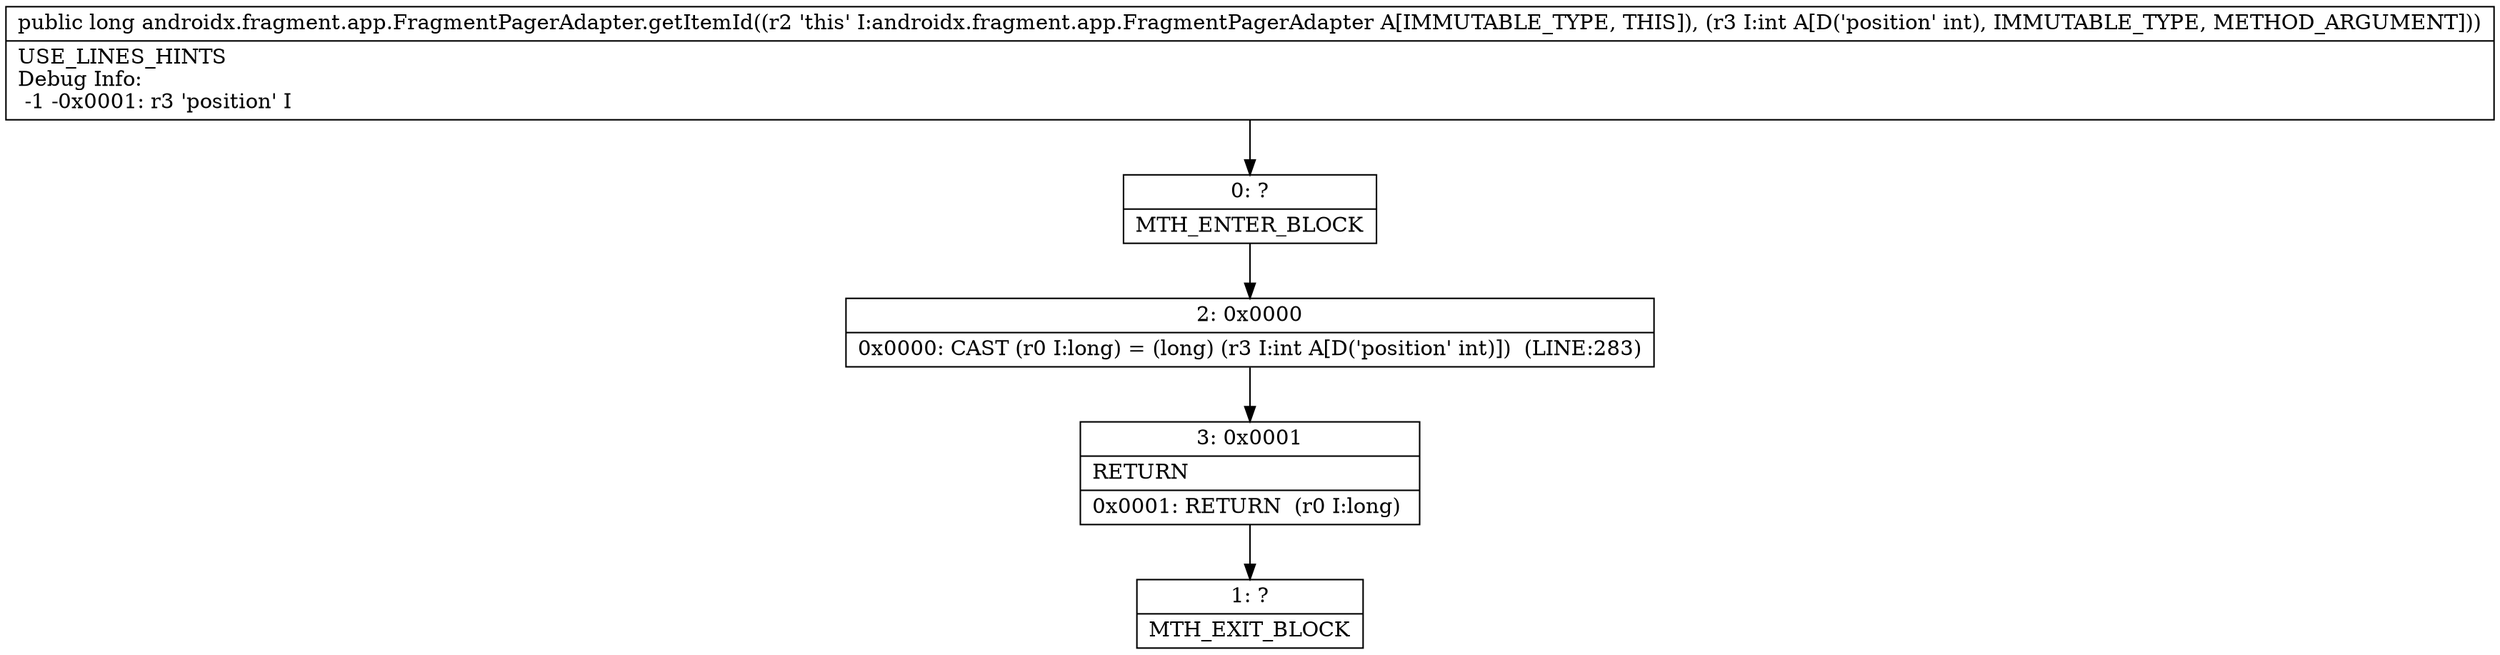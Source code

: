 digraph "CFG forandroidx.fragment.app.FragmentPagerAdapter.getItemId(I)J" {
Node_0 [shape=record,label="{0\:\ ?|MTH_ENTER_BLOCK\l}"];
Node_2 [shape=record,label="{2\:\ 0x0000|0x0000: CAST (r0 I:long) = (long) (r3 I:int A[D('position' int)])  (LINE:283)\l}"];
Node_3 [shape=record,label="{3\:\ 0x0001|RETURN\l|0x0001: RETURN  (r0 I:long) \l}"];
Node_1 [shape=record,label="{1\:\ ?|MTH_EXIT_BLOCK\l}"];
MethodNode[shape=record,label="{public long androidx.fragment.app.FragmentPagerAdapter.getItemId((r2 'this' I:androidx.fragment.app.FragmentPagerAdapter A[IMMUTABLE_TYPE, THIS]), (r3 I:int A[D('position' int), IMMUTABLE_TYPE, METHOD_ARGUMENT]))  | USE_LINES_HINTS\lDebug Info:\l  \-1 \-0x0001: r3 'position' I\l}"];
MethodNode -> Node_0;Node_0 -> Node_2;
Node_2 -> Node_3;
Node_3 -> Node_1;
}

